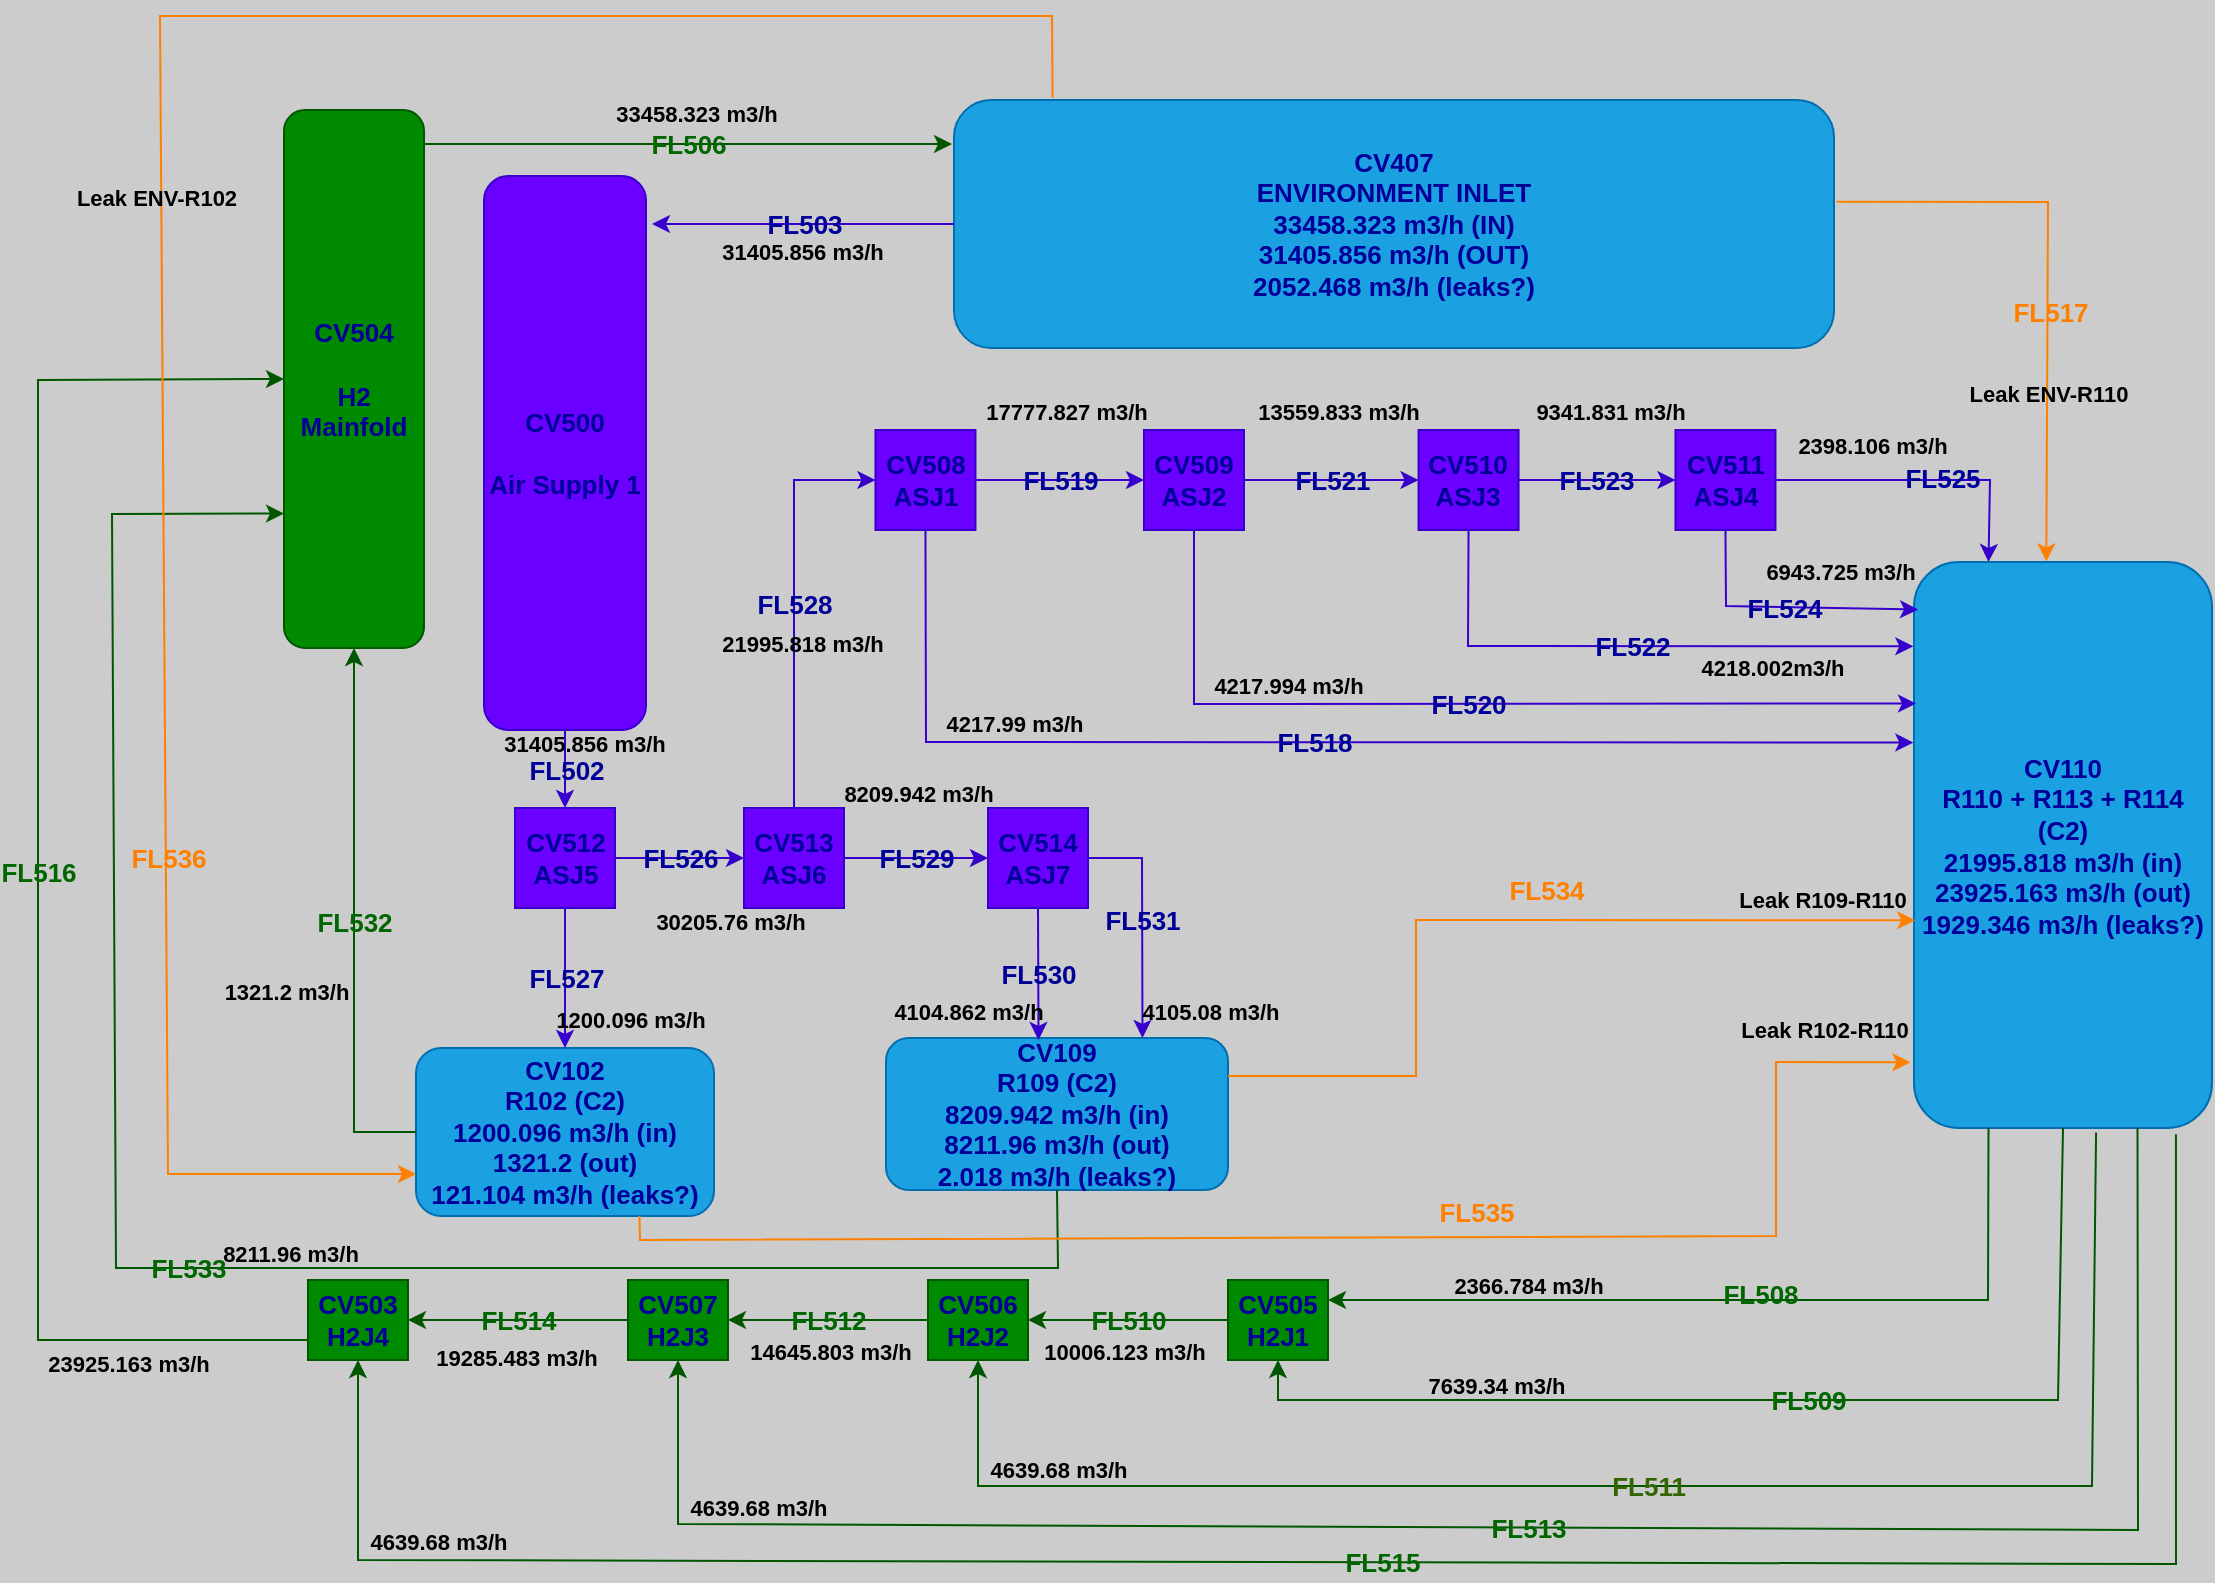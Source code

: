 <mxfile version="20.3.3" type="google"><diagram id="ZTY6EAtgHhBCW0NNY751" name="Página-1"><mxGraphModel grid="0" page="1" gridSize="10" guides="1" tooltips="1" connect="1" arrows="1" fold="1" pageScale="1" pageWidth="1169" pageHeight="827" background="#CCCCCC" math="0" shadow="0"><root><mxCell id="0"/><mxCell id="1" parent="0"/><mxCell id="Qxgob4ZXfyFvWy5lvVW8-7" value="CV110&lt;br style=&quot;font-size: 13px;&quot;&gt;R110 + R113 + R114 (C2)&lt;br&gt;21995.818 m3/h (in)&lt;br&gt;23925.163 m3/h (out)&lt;br&gt;1929.346 m3/h (leaks?)" style="rounded=1;whiteSpace=wrap;align=center;fontSize=13;fillColor=#1ba1e2;fontColor=#000099;strokeColor=#006EAF;html=1;labelBackgroundColor=none;fontStyle=1" vertex="1" parent="1"><mxGeometry x="750" y="411" width="149" height="283" as="geometry"/></mxCell><mxCell id="Qxgob4ZXfyFvWy5lvVW8-10" value="CV500&lt;br style=&quot;font-size: 13px;&quot;&gt;&lt;br style=&quot;font-size: 13px;&quot;&gt;Air Supply 1" style="rounded=1;whiteSpace=wrap;fontSize=13;fillColor=#6a00ff;fontColor=#000099;strokeColor=#3700CC;align=center;html=1;labelBackgroundColor=none;fontStyle=1" vertex="1" parent="1"><mxGeometry x="35" y="218" width="81" height="277" as="geometry"/></mxCell><mxCell id="Qxgob4ZXfyFvWy5lvVW8-11" value="CV508&lt;br style=&quot;font-size: 13px;&quot;&gt;ASJ1" style="whiteSpace=wrap;aspect=fixed;fontSize=13;fillColor=#6a00ff;fontColor=#000099;strokeColor=#3700CC;align=center;html=1;labelBackgroundColor=none;fontStyle=1" vertex="1" parent="1"><mxGeometry x="230.73" y="345" width="50" height="50" as="geometry"/></mxCell><mxCell id="Qxgob4ZXfyFvWy5lvVW8-13" value="CV511&lt;br style=&quot;font-size: 13px;&quot;&gt;ASJ4" style="whiteSpace=wrap;aspect=fixed;fontSize=13;fillColor=#6a00ff;fontColor=#000099;strokeColor=#3700CC;align=center;html=1;labelBackgroundColor=none;fontStyle=1" vertex="1" parent="1"><mxGeometry x="630.73" y="345" width="50" height="50" as="geometry"/></mxCell><mxCell id="Qxgob4ZXfyFvWy5lvVW8-14" value="FL502" style="endArrow=classic;rounded=0;fontSize=13;entryX=0.5;entryY=0;entryDx=0;entryDy=0;fillColor=#6a00ff;strokeColor=#3700CC;align=center;fontColor=#000099;html=1;labelBackgroundColor=none;fontStyle=1;exitX=0.5;exitY=1;exitDx=0;exitDy=0;" edge="1" parent="1" source="Qxgob4ZXfyFvWy5lvVW8-10" target="atDGUoRZNzYKRREQEFat-28"><mxGeometry width="50" height="50" relative="1" as="geometry"><mxPoint x="115.997" y="370.04" as="sourcePoint"/><mxPoint x="229.73" y="465" as="targetPoint"/><Array as="points"/></mxGeometry></mxCell><mxCell id="Qxgob4ZXfyFvWy5lvVW8-20" value="FL525" style="endArrow=classic;rounded=0;fontSize=13;entryX=0.25;entryY=0;entryDx=0;entryDy=0;fillColor=#6a00ff;strokeColor=#3700CC;align=center;fontColor=#000099;html=1;labelBackgroundColor=none;fontStyle=1;exitX=1;exitY=0.5;exitDx=0;exitDy=0;" edge="1" parent="1" source="Qxgob4ZXfyFvWy5lvVW8-13" target="Qxgob4ZXfyFvWy5lvVW8-7"><mxGeometry x="0.124" y="1" width="50" height="50" relative="1" as="geometry"><mxPoint x="680" y="320" as="sourcePoint"/><mxPoint x="550" y="290" as="targetPoint"/><Array as="points"><mxPoint x="788" y="370"/></Array><mxPoint as="offset"/></mxGeometry></mxCell><mxCell id="Qxgob4ZXfyFvWy5lvVW8-27" value="CV407&lt;br style=&quot;font-size: 13px;&quot;&gt;ENVIRONMENT INLET&lt;br&gt;33458.323 m3/h (IN)&lt;br&gt;31405.856 m3/h (OUT)&lt;br&gt;2052.468 m3/h (leaks?)" style="rounded=1;whiteSpace=wrap;fontSize=13;fillColor=#1ba1e2;fontColor=#000099;strokeColor=#006EAF;align=center;html=1;labelBackgroundColor=none;fontStyle=1" vertex="1" parent="1"><mxGeometry x="270" y="180" width="440" height="124" as="geometry"/></mxCell><mxCell id="Qxgob4ZXfyFvWy5lvVW8-28" value="FL503" style="endArrow=classic;rounded=0;fontSize=13;exitX=0;exitY=0.5;exitDx=0;exitDy=0;fillColor=#6a00ff;strokeColor=#3700CC;align=center;fontColor=#000099;html=1;labelBackgroundColor=none;fontStyle=1" edge="1" parent="1" source="Qxgob4ZXfyFvWy5lvVW8-27"><mxGeometry width="50" height="50" relative="1" as="geometry"><mxPoint x="510" y="650" as="sourcePoint"/><mxPoint x="119" y="242" as="targetPoint"/></mxGeometry></mxCell><mxCell id="Eoz5hfGlm3YR76uMCyld-9" value="CV504&lt;br style=&quot;font-size: 13px;&quot;&gt;&lt;br style=&quot;font-size: 13px;&quot;&gt;H2 Mainfold" style="rounded=1;whiteSpace=wrap;fontSize=13;fillColor=#008a00;fontColor=#000099;strokeColor=#005700;align=center;html=1;labelBackgroundColor=none;fontStyle=1" vertex="1" parent="1"><mxGeometry x="-65" y="185" width="70" height="269" as="geometry"/></mxCell><mxCell id="Eoz5hfGlm3YR76uMCyld-13" value="&lt;font color=&quot;#006600&quot;&gt;FL516&lt;/font&gt;" style="edgeStyle=none;orthogonalLoop=1;jettySize=auto;rounded=0;endArrow=classic;startSize=14;endSize=6;sourcePerimeterSpacing=8;targetPerimeterSpacing=8;entryX=0;entryY=0.5;entryDx=0;entryDy=0;fillColor=#008a00;strokeColor=#005700;align=center;fontColor=#000099;html=1;labelBackgroundColor=none;fontStyle=1;fontSize=13;endFill=1;exitX=0;exitY=0.75;exitDx=0;exitDy=0;" edge="1" parent="1" source="Eoz5hfGlm3YR76uMCyld-24" target="Eoz5hfGlm3YR76uMCyld-9"><mxGeometry width="120" relative="1" as="geometry"><mxPoint x="-32" y="686" as="sourcePoint"/><mxPoint x="-36" y="456" as="targetPoint"/><Array as="points"><mxPoint x="-188" y="800"/><mxPoint x="-188" y="320"/></Array></mxGeometry></mxCell><mxCell id="Eoz5hfGlm3YR76uMCyld-15" value="CV505&lt;br style=&quot;font-size: 13px;&quot;&gt;H2J1" style="rounded=0;whiteSpace=wrap;fontSize=13;fillColor=#008a00;fontColor=#000099;strokeColor=#005700;align=center;html=1;labelBackgroundColor=none;fontStyle=1" vertex="1" parent="1"><mxGeometry x="407" y="770" width="50" height="40" as="geometry"/></mxCell><mxCell id="Eoz5hfGlm3YR76uMCyld-16" value="&lt;font color=&quot;#006600&quot;&gt;FL509&lt;/font&gt;" style="endArrow=classic;rounded=0;fontSize=13;entryX=0.5;entryY=1;entryDx=0;entryDy=0;fillColor=#008a00;strokeColor=#005700;align=center;fontColor=#000099;html=1;labelBackgroundColor=none;fontStyle=1;exitX=0.5;exitY=1;exitDx=0;exitDy=0;" edge="1" parent="1" source="Qxgob4ZXfyFvWy5lvVW8-7" target="Eoz5hfGlm3YR76uMCyld-15"><mxGeometry x="-0.044" width="50" height="50" relative="1" as="geometry"><mxPoint x="759" y="688" as="sourcePoint"/><mxPoint x="448.99" y="1050" as="targetPoint"/><Array as="points"><mxPoint x="822" y="830"/><mxPoint x="507" y="830"/><mxPoint x="432" y="830"/></Array><mxPoint as="offset"/></mxGeometry></mxCell><mxCell id="Eoz5hfGlm3YR76uMCyld-17" value="&lt;font color=&quot;#006600&quot;&gt;FL508&lt;/font&gt;" style="endArrow=classic;rounded=0;fontSize=13;entryX=1;entryY=0.25;entryDx=0;entryDy=0;fillColor=#008a00;strokeColor=#005700;align=center;fontColor=#000099;html=1;labelBackgroundColor=none;fontStyle=1;exitX=0.25;exitY=1;exitDx=0;exitDy=0;" edge="1" parent="1" source="Qxgob4ZXfyFvWy5lvVW8-7" target="Eoz5hfGlm3YR76uMCyld-15"><mxGeometry x="-0.038" y="-3" width="50" height="50" relative="1" as="geometry"><mxPoint x="577" y="780" as="sourcePoint"/><mxPoint x="528.99" y="1060" as="targetPoint"/><Array as="points"><mxPoint x="787" y="780"/></Array><mxPoint as="offset"/></mxGeometry></mxCell><mxCell id="Eoz5hfGlm3YR76uMCyld-18" value="CV506&lt;br style=&quot;font-size: 13px;&quot;&gt;H2J2" style="rounded=0;whiteSpace=wrap;fontSize=13;fillColor=#008a00;fontColor=#000099;strokeColor=#005700;align=center;html=1;labelBackgroundColor=none;fontStyle=1" vertex="1" parent="1"><mxGeometry x="257" y="770" width="50" height="40" as="geometry"/></mxCell><mxCell id="Eoz5hfGlm3YR76uMCyld-19" value="&lt;font color=&quot;#006600&quot;&gt;FL510&lt;/font&gt;" style="endArrow=classic;rounded=0;fontSize=13;exitX=0;exitY=0.5;exitDx=0;exitDy=0;entryX=1;entryY=0.5;entryDx=0;entryDy=0;fillColor=#008a00;strokeColor=#005700;align=center;fontColor=#000099;html=1;labelBackgroundColor=none;fontStyle=1" edge="1" parent="1" source="Eoz5hfGlm3YR76uMCyld-15" target="Eoz5hfGlm3YR76uMCyld-18"><mxGeometry width="50" height="50" relative="1" as="geometry"><mxPoint x="418.99" y="1160" as="sourcePoint"/><mxPoint x="468.99" y="1110" as="targetPoint"/><Array as="points"/></mxGeometry></mxCell><mxCell id="Eoz5hfGlm3YR76uMCyld-20" value="&lt;font color=&quot;#336600&quot;&gt;FL511&lt;/font&gt;" style="endArrow=classic;rounded=0;fontSize=13;entryX=0.5;entryY=1;entryDx=0;entryDy=0;fillColor=#008a00;strokeColor=#005700;align=center;fontColor=#000099;html=1;labelBackgroundColor=none;fontStyle=1;exitX=0.611;exitY=1.008;exitDx=0;exitDy=0;exitPerimeter=0;" edge="1" parent="1" source="Qxgob4ZXfyFvWy5lvVW8-7" target="Eoz5hfGlm3YR76uMCyld-18"><mxGeometry width="50" height="50" relative="1" as="geometry"><mxPoint x="579" y="860" as="sourcePoint"/><mxPoint x="468.99" y="1110" as="targetPoint"/><Array as="points"><mxPoint x="839" y="873"/><mxPoint x="282" y="873"/></Array></mxGeometry></mxCell><mxCell id="Eoz5hfGlm3YR76uMCyld-21" value="CV507&lt;br style=&quot;font-size: 13px;&quot;&gt;H2J3" style="rounded=0;whiteSpace=wrap;fontSize=13;fillColor=#008a00;fontColor=#000099;strokeColor=#005700;align=center;html=1;labelBackgroundColor=none;fontStyle=1" vertex="1" parent="1"><mxGeometry x="107" y="770" width="50" height="40" as="geometry"/></mxCell><mxCell id="Eoz5hfGlm3YR76uMCyld-22" value="&lt;font color=&quot;#006600&quot;&gt;FL513&lt;/font&gt;" style="endArrow=classic;rounded=0;fontSize=13;entryX=0.5;entryY=1;entryDx=0;entryDy=0;fillColor=#008a00;strokeColor=#005700;align=center;fontColor=#000099;html=1;labelBackgroundColor=none;fontStyle=1;exitX=0.75;exitY=1;exitDx=0;exitDy=0;" edge="1" parent="1" source="Qxgob4ZXfyFvWy5lvVW8-7" target="Eoz5hfGlm3YR76uMCyld-21"><mxGeometry width="50" height="50" relative="1" as="geometry"><mxPoint x="812" y="880" as="sourcePoint"/><mxPoint x="468.99" y="1110" as="targetPoint"/><Array as="points"><mxPoint x="862" y="895"/><mxPoint x="132" y="892"/></Array></mxGeometry></mxCell><mxCell id="Eoz5hfGlm3YR76uMCyld-23" value="&lt;font color=&quot;#006600&quot;&gt;FL512&lt;/font&gt;" style="endArrow=classic;rounded=0;fontSize=13;exitX=0;exitY=0.5;exitDx=0;exitDy=0;entryX=1;entryY=0.5;entryDx=0;entryDy=0;fillColor=#008a00;strokeColor=#005700;align=center;fontColor=#000099;html=1;labelBackgroundColor=none;fontStyle=1" edge="1" parent="1" source="Eoz5hfGlm3YR76uMCyld-18" target="Eoz5hfGlm3YR76uMCyld-21"><mxGeometry width="50" height="50" relative="1" as="geometry"><mxPoint x="418.99" y="1160" as="sourcePoint"/><mxPoint x="468.99" y="1110" as="targetPoint"/><Array as="points"><mxPoint x="217" y="790"/></Array></mxGeometry></mxCell><mxCell id="Eoz5hfGlm3YR76uMCyld-24" value="CV503&lt;br style=&quot;font-size: 13px;&quot;&gt;H2J4" style="rounded=0;whiteSpace=wrap;fontSize=13;fillColor=#008a00;fontColor=#000099;strokeColor=#005700;align=center;html=1;labelBackgroundColor=none;fontStyle=1" vertex="1" parent="1"><mxGeometry x="-53" y="770" width="50" height="40" as="geometry"/></mxCell><mxCell id="Eoz5hfGlm3YR76uMCyld-25" value="&lt;font color=&quot;#006600&quot;&gt;FL514&lt;/font&gt;" style="endArrow=classic;rounded=0;fontSize=13;exitX=0;exitY=0.5;exitDx=0;exitDy=0;entryX=1;entryY=0.5;entryDx=0;entryDy=0;fillColor=#008a00;strokeColor=#005700;align=center;fontColor=#000099;html=1;labelBackgroundColor=none;fontStyle=1" edge="1" parent="1" source="Eoz5hfGlm3YR76uMCyld-21" target="Eoz5hfGlm3YR76uMCyld-24"><mxGeometry width="50" height="50" relative="1" as="geometry"><mxPoint x="118.99" y="1160" as="sourcePoint"/><mxPoint x="168.99" y="1110" as="targetPoint"/></mxGeometry></mxCell><mxCell id="Eoz5hfGlm3YR76uMCyld-26" value="&lt;font color=&quot;#006600&quot;&gt;FL515&lt;/font&gt;" style="endArrow=classic;rounded=0;fontSize=13;entryX=0.5;entryY=1;entryDx=0;entryDy=0;fillColor=#008a00;strokeColor=#005700;align=center;fontColor=#000099;html=1;labelBackgroundColor=none;fontStyle=1;exitX=0.879;exitY=1.011;exitDx=0;exitDy=0;exitPerimeter=0;" edge="1" parent="1" source="Qxgob4ZXfyFvWy5lvVW8-7" target="Eoz5hfGlm3YR76uMCyld-24"><mxGeometry width="50" height="50" relative="1" as="geometry"><mxPoint x="682" y="893" as="sourcePoint"/><mxPoint x="168.99" y="1110" as="targetPoint"/><Array as="points"><mxPoint x="881" y="912"/><mxPoint x="-28" y="910"/></Array></mxGeometry></mxCell><mxCell id="atDGUoRZNzYKRREQEFat-1" value="CV509&lt;br style=&quot;font-size: 13px;&quot;&gt;ASJ2" style="whiteSpace=wrap;aspect=fixed;fontSize=13;fillColor=#6a00ff;fontColor=#000099;strokeColor=#3700CC;align=center;html=1;labelBackgroundColor=none;fontStyle=1" vertex="1" parent="1"><mxGeometry x="365" y="345" width="50" height="50" as="geometry"/></mxCell><mxCell id="atDGUoRZNzYKRREQEFat-2" value="FL519" style="endArrow=classic;rounded=0;fontSize=13;fillColor=#6a00ff;strokeColor=#3700CC;align=center;fontColor=#000099;html=1;labelBackgroundColor=none;fontStyle=1;entryX=0;entryY=0.5;entryDx=0;entryDy=0;" edge="1" parent="1" source="Qxgob4ZXfyFvWy5lvVW8-11" target="atDGUoRZNzYKRREQEFat-1"><mxGeometry width="50" height="50" relative="1" as="geometry"><mxPoint x="284" y="370" as="sourcePoint"/><mxPoint x="424" y="456" as="targetPoint"/><Array as="points"/></mxGeometry></mxCell><mxCell id="atDGUoRZNzYKRREQEFat-3" value="CV510&lt;br style=&quot;font-size: 13px;&quot;&gt;ASJ3" style="whiteSpace=wrap;aspect=fixed;fontSize=13;fillColor=#6a00ff;fontColor=#000099;strokeColor=#3700CC;align=center;html=1;labelBackgroundColor=none;fontStyle=1" vertex="1" parent="1"><mxGeometry x="502.27" y="345" width="50" height="50" as="geometry"/></mxCell><mxCell id="atDGUoRZNzYKRREQEFat-4" value="FL521" style="endArrow=classic;rounded=0;fontSize=13;fillColor=#6a00ff;strokeColor=#3700CC;align=center;fontColor=#000099;html=1;labelBackgroundColor=none;fontStyle=1;entryX=0;entryY=0.5;entryDx=0;entryDy=0;" edge="1" parent="1" source="atDGUoRZNzYKRREQEFat-1" target="atDGUoRZNzYKRREQEFat-3"><mxGeometry width="50" height="50" relative="1" as="geometry"><mxPoint x="418" y="370" as="sourcePoint"/><mxPoint x="561.27" y="456" as="targetPoint"/><Array as="points"/></mxGeometry></mxCell><mxCell id="atDGUoRZNzYKRREQEFat-8" value="FL523" style="endArrow=classic;rounded=0;fontSize=13;fillColor=#6a00ff;strokeColor=#3700CC;align=center;fontColor=#000099;html=1;labelBackgroundColor=none;fontStyle=1;entryX=0;entryY=0.5;entryDx=0;entryDy=0;" edge="1" parent="1" source="atDGUoRZNzYKRREQEFat-3" target="Qxgob4ZXfyFvWy5lvVW8-13"><mxGeometry width="50" height="50" relative="1" as="geometry"><mxPoint x="552.27" y="369.5" as="sourcePoint"/><mxPoint x="639.54" y="369.5" as="targetPoint"/><Array as="points"/></mxGeometry></mxCell><mxCell id="atDGUoRZNzYKRREQEFat-9" value="FL518" style="endArrow=classic;rounded=0;fontSize=13;fillColor=#6a00ff;strokeColor=#3700CC;align=center;fontColor=#000099;html=1;labelBackgroundColor=none;fontStyle=1;entryX=-0.009;entryY=0.319;entryDx=0;entryDy=0;exitX=0.5;exitY=1;exitDx=0;exitDy=0;entryPerimeter=0;" edge="1" parent="1" source="Qxgob4ZXfyFvWy5lvVW8-11"><mxGeometry width="50" height="50" relative="1" as="geometry"><mxPoint x="290.73" y="380" as="sourcePoint"/><mxPoint x="749.659" y="501.277" as="targetPoint"/><Array as="points"><mxPoint x="256" y="501"/></Array></mxGeometry></mxCell><mxCell id="atDGUoRZNzYKRREQEFat-10" value="4217.99 m3/h" style="edgeLabel;html=1;align=center;verticalAlign=bottom;resizable=0;points=[];labelBackgroundColor=none;fontColor=#000000;fontStyle=1" vertex="1" connectable="0" parent="atDGUoRZNzYKRREQEFat-9"><mxGeometry x="0.352" y="3" relative="1" as="geometry"><mxPoint x="-256" y="2" as="offset"/></mxGeometry></mxCell><mxCell id="atDGUoRZNzYKRREQEFat-11" value="FL520" style="endArrow=classic;rounded=0;fontSize=13;fillColor=#6a00ff;strokeColor=#3700CC;align=center;fontColor=#000099;html=1;labelBackgroundColor=none;fontStyle=1;exitX=0.5;exitY=1;exitDx=0;exitDy=0;entryX=0;entryY=0.25;entryDx=0;entryDy=0;" edge="1" parent="1" source="atDGUoRZNzYKRREQEFat-1"><mxGeometry width="50" height="50" relative="1" as="geometry"><mxPoint x="265.73" y="405" as="sourcePoint"/><mxPoint x="751" y="481.75" as="targetPoint"/><Array as="points"><mxPoint x="390" y="482"/></Array></mxGeometry></mxCell><mxCell id="atDGUoRZNzYKRREQEFat-12" value="4217.994 m3/h" style="edgeLabel;html=1;align=center;verticalAlign=bottom;resizable=0;points=[];labelBackgroundColor=none;fontColor=#000000;fontStyle=1" vertex="1" connectable="0" parent="atDGUoRZNzYKRREQEFat-11"><mxGeometry x="0.352" y="3" relative="1" as="geometry"><mxPoint x="-169" y="3" as="offset"/></mxGeometry></mxCell><mxCell id="atDGUoRZNzYKRREQEFat-13" value="FL522" style="endArrow=classic;rounded=0;fontSize=13;fillColor=#6a00ff;strokeColor=#3700CC;align=center;fontColor=#000099;html=1;labelBackgroundColor=none;fontStyle=1;exitX=0.5;exitY=1;exitDx=0;exitDy=0;entryX=-0.009;entryY=0.149;entryDx=0;entryDy=0;entryPerimeter=0;" edge="1" parent="1" source="atDGUoRZNzYKRREQEFat-3"><mxGeometry width="50" height="50" relative="1" as="geometry"><mxPoint x="400" y="405" as="sourcePoint"/><mxPoint x="749.659" y="453.167" as="targetPoint"/><Array as="points"><mxPoint x="527" y="453"/></Array></mxGeometry></mxCell><mxCell id="atDGUoRZNzYKRREQEFat-14" value="4218.002m3/h" style="edgeLabel;html=1;align=center;verticalAlign=bottom;resizable=0;points=[];labelBackgroundColor=none;fontColor=#000000;fontStyle=1" vertex="1" connectable="0" parent="atDGUoRZNzYKRREQEFat-13"><mxGeometry x="0.352" y="3" relative="1" as="geometry"><mxPoint x="20" y="22" as="offset"/></mxGeometry></mxCell><mxCell id="atDGUoRZNzYKRREQEFat-15" value="FL524" style="endArrow=classic;rounded=0;fontSize=13;fillColor=#6a00ff;strokeColor=#3700CC;align=center;fontColor=#000099;html=1;labelBackgroundColor=none;fontStyle=1;exitX=0.5;exitY=1;exitDx=0;exitDy=0;entryX=0.007;entryY=0.084;entryDx=0;entryDy=0;entryPerimeter=0;" edge="1" parent="1" source="Qxgob4ZXfyFvWy5lvVW8-13"><mxGeometry width="50" height="50" relative="1" as="geometry"><mxPoint x="537.27" y="405" as="sourcePoint"/><mxPoint x="752.043" y="434.772" as="targetPoint"/><Array as="points"><mxPoint x="656" y="433"/></Array></mxGeometry></mxCell><mxCell id="atDGUoRZNzYKRREQEFat-16" value="6943.725 m3/h" style="edgeLabel;html=1;align=center;verticalAlign=bottom;resizable=0;points=[];labelBackgroundColor=none;fontColor=#000000;fontStyle=1" vertex="1" connectable="0" parent="atDGUoRZNzYKRREQEFat-15"><mxGeometry x="0.352" y="3" relative="1" as="geometry"><mxPoint x="4" y="-6" as="offset"/></mxGeometry></mxCell><mxCell id="atDGUoRZNzYKRREQEFat-17" value="2398.106 m3/h" style="edgeLabel;html=1;align=center;verticalAlign=bottom;resizable=0;points=[];labelBackgroundColor=none;fontColor=#000000;fontStyle=1" vertex="1" connectable="0" parent="1"><mxGeometry x="738.005" y="359.996" as="geometry"><mxPoint x="-9" y="2" as="offset"/></mxGeometry></mxCell><mxCell id="atDGUoRZNzYKRREQEFat-18" value="&lt;font color=&quot;#ff8000&quot;&gt;FL517&lt;/font&gt;" style="endArrow=classic;rounded=0;fontSize=13;fillColor=#6a00ff;strokeColor=#FF8000;align=center;fontColor=#000099;html=1;labelBackgroundColor=none;fontStyle=1;exitX=1.003;exitY=0.41;exitDx=0;exitDy=0;exitPerimeter=0;entryX=0.444;entryY=-0.001;entryDx=0;entryDy=0;entryPerimeter=0;" edge="1" parent="1" source="Qxgob4ZXfyFvWy5lvVW8-27" target="Qxgob4ZXfyFvWy5lvVW8-7"><mxGeometry x="0.124" y="1" width="50" height="50" relative="1" as="geometry"><mxPoint x="747" y="234" as="sourcePoint"/><mxPoint x="919" y="408" as="targetPoint"/><Array as="points"><mxPoint x="817" y="231"/></Array><mxPoint as="offset"/></mxGeometry></mxCell><mxCell id="atDGUoRZNzYKRREQEFat-19" value="Leak ENV-R110" style="edgeLabel;html=1;align=center;verticalAlign=middle;resizable=0;points=[];fontColor=#000000;fontStyle=1;labelBackgroundColor=none;" vertex="1" connectable="0" parent="atDGUoRZNzYKRREQEFat-18"><mxGeometry x="-0.227" y="2" relative="1" as="geometry"><mxPoint x="-2" y="91" as="offset"/></mxGeometry></mxCell><mxCell id="atDGUoRZNzYKRREQEFat-20" value="2366.784 m3/h" style="edgeLabel;html=1;align=center;verticalAlign=bottom;resizable=0;points=[];labelBackgroundColor=none;fontColor=#000000;fontStyle=1" vertex="1" connectable="0" parent="1"><mxGeometry x="557.0" y="781" as="geometry"/></mxCell><mxCell id="atDGUoRZNzYKRREQEFat-21" value="7639.34 m3/h" style="edgeLabel;html=1;align=center;verticalAlign=bottom;resizable=0;points=[];labelBackgroundColor=none;fontColor=#000000;fontStyle=1" vertex="1" connectable="0" parent="1"><mxGeometry x="541.0" y="831" as="geometry"/></mxCell><mxCell id="atDGUoRZNzYKRREQEFat-23" value="4639.68 m3/h" style="edgeLabel;html=1;align=center;verticalAlign=bottom;resizable=0;points=[];labelBackgroundColor=none;fontColor=#000000;fontStyle=1" vertex="1" connectable="0" parent="1"><mxGeometry x="321.5" y="873" as="geometry"/></mxCell><mxCell id="atDGUoRZNzYKRREQEFat-24" value="4639.68 m3/h" style="edgeLabel;html=1;align=center;verticalAlign=bottom;resizable=0;points=[];labelBackgroundColor=none;fontColor=#000000;fontStyle=1" vertex="1" connectable="0" parent="1"><mxGeometry x="172.0" y="892" as="geometry"/></mxCell><mxCell id="atDGUoRZNzYKRREQEFat-25" value="4639.68 m3/h" style="edgeLabel;html=1;align=center;verticalAlign=bottom;resizable=0;points=[];labelBackgroundColor=none;fontColor=#000000;fontStyle=1" vertex="1" connectable="0" parent="1"><mxGeometry x="12.0" y="909" as="geometry"/></mxCell><mxCell id="atDGUoRZNzYKRREQEFat-26" value="&lt;font color=&quot;#006600&quot;&gt;FL506&lt;/font&gt;" style="edgeStyle=none;orthogonalLoop=1;jettySize=auto;rounded=0;endArrow=classic;startSize=14;endSize=6;sourcePerimeterSpacing=8;targetPerimeterSpacing=8;fillColor=#008a00;strokeColor=#005700;align=center;fontColor=#000099;html=1;labelBackgroundColor=none;fontStyle=1;fontSize=13;endFill=1;exitX=1;exitY=0.063;exitDx=0;exitDy=0;exitPerimeter=0;" edge="1" parent="1" source="Eoz5hfGlm3YR76uMCyld-9"><mxGeometry width="120" relative="1" as="geometry"><mxPoint x="130" y="601" as="sourcePoint"/><mxPoint x="269" y="202" as="targetPoint"/><Array as="points"/></mxGeometry></mxCell><mxCell id="atDGUoRZNzYKRREQEFat-27" value="CV513&lt;br style=&quot;font-size: 13px;&quot;&gt;ASJ6" style="whiteSpace=wrap;aspect=fixed;fontSize=13;fillColor=#6a00ff;fontColor=#000099;strokeColor=#3700CC;align=center;html=1;labelBackgroundColor=none;fontStyle=1" vertex="1" parent="1"><mxGeometry x="165" y="534" width="50" height="50" as="geometry"/></mxCell><mxCell id="atDGUoRZNzYKRREQEFat-28" value="CV512&lt;br style=&quot;font-size: 13px;&quot;&gt;ASJ5" style="whiteSpace=wrap;aspect=fixed;fontSize=13;fillColor=#6a00ff;fontColor=#000099;strokeColor=#3700CC;align=center;html=1;labelBackgroundColor=none;fontStyle=1" vertex="1" parent="1"><mxGeometry x="50.5" y="534" width="50" height="50" as="geometry"/></mxCell><mxCell id="atDGUoRZNzYKRREQEFat-29" value="FL526" style="endArrow=classic;rounded=0;fontSize=13;fillColor=#6a00ff;strokeColor=#3700CC;align=center;fontColor=#000099;html=1;labelBackgroundColor=none;fontStyle=1;exitX=1;exitY=0.5;exitDx=0;exitDy=0;entryX=0;entryY=0.5;entryDx=0;entryDy=0;" edge="1" parent="1" source="atDGUoRZNzYKRREQEFat-28" target="atDGUoRZNzYKRREQEFat-27"><mxGeometry width="50" height="50" relative="1" as="geometry"><mxPoint x="269.86" y="588" as="sourcePoint"/><mxPoint x="311" y="640" as="targetPoint"/><Array as="points"><mxPoint x="115" y="559"/></Array></mxGeometry></mxCell><mxCell id="atDGUoRZNzYKRREQEFat-31" value="FL528" style="endArrow=classic;rounded=0;fontSize=13;fillColor=#6a00ff;strokeColor=#3700CC;align=center;fontColor=#000099;html=1;labelBackgroundColor=none;fontStyle=1;entryX=0;entryY=0.5;entryDx=0;entryDy=0;exitX=0.5;exitY=0;exitDx=0;exitDy=0;" edge="1" parent="1" source="atDGUoRZNzYKRREQEFat-27" target="Qxgob4ZXfyFvWy5lvVW8-11"><mxGeometry width="50" height="50" relative="1" as="geometry"><mxPoint x="201.5" y="675" as="sourcePoint"/><mxPoint x="270" y="675" as="targetPoint"/><Array as="points"><mxPoint x="190" y="370"/></Array></mxGeometry></mxCell><mxCell id="atDGUoRZNzYKRREQEFat-32" value="CV102&lt;br style=&quot;font-size: 13px;&quot;&gt;R102 (C2)&lt;br&gt;1200.096 m3/h (in)&lt;br&gt;1321.2 (out)&lt;br&gt;121.104 m3/h (leaks?)" style="rounded=1;whiteSpace=wrap;align=center;fontSize=13;fillColor=#1ba1e2;fontColor=#000099;strokeColor=#006EAF;html=1;labelBackgroundColor=none;fontStyle=1" vertex="1" parent="1"><mxGeometry x="1" y="654" width="149" height="84" as="geometry"/></mxCell><mxCell id="atDGUoRZNzYKRREQEFat-33" value="FL527" style="endArrow=classic;rounded=0;fontSize=13;entryX=0.5;entryY=0;entryDx=0;entryDy=0;fillColor=#6a00ff;strokeColor=#3700CC;align=center;fontColor=#000099;html=1;labelBackgroundColor=none;fontStyle=1;exitX=0.5;exitY=1;exitDx=0;exitDy=0;" edge="1" parent="1" source="atDGUoRZNzYKRREQEFat-28" target="atDGUoRZNzYKRREQEFat-32"><mxGeometry width="50" height="50" relative="1" as="geometry"><mxPoint x="85.5" y="505" as="sourcePoint"/><mxPoint x="85.5" y="544" as="targetPoint"/><Array as="points"/></mxGeometry></mxCell><mxCell id="atDGUoRZNzYKRREQEFat-34" value="1200.096 m3/h" style="edgeLabel;html=1;align=center;verticalAlign=bottom;resizable=0;points=[];labelBackgroundColor=none;fontColor=#000000;fontStyle=1" vertex="1" connectable="0" parent="1"><mxGeometry x="92.001" y="630.998" as="geometry"><mxPoint x="16" y="18" as="offset"/></mxGeometry></mxCell><mxCell id="atDGUoRZNzYKRREQEFat-35" value="FL529" style="endArrow=classic;rounded=0;fontSize=13;fillColor=#6a00ff;strokeColor=#3700CC;align=center;fontColor=#000099;html=1;labelBackgroundColor=none;fontStyle=1;exitX=1;exitY=0.5;exitDx=0;exitDy=0;entryX=0;entryY=0.5;entryDx=0;entryDy=0;" edge="1" parent="1" source="atDGUoRZNzYKRREQEFat-27" target="atDGUoRZNzYKRREQEFat-36"><mxGeometry width="50" height="50" relative="1" as="geometry"><mxPoint x="361" y="558.5" as="sourcePoint"/><mxPoint x="287" y="559" as="targetPoint"/><Array as="points"/></mxGeometry></mxCell><mxCell id="atDGUoRZNzYKRREQEFat-36" value="CV514&lt;br style=&quot;font-size: 13px;&quot;&gt;ASJ7" style="whiteSpace=wrap;aspect=fixed;fontSize=13;fillColor=#6a00ff;fontColor=#000099;strokeColor=#3700CC;align=center;html=1;labelBackgroundColor=none;fontStyle=1" vertex="1" parent="1"><mxGeometry x="287" y="534" width="50" height="50" as="geometry"/></mxCell><mxCell id="atDGUoRZNzYKRREQEFat-38" value="CV109&lt;br style=&quot;font-size: 13px;&quot;&gt;R109 (C2)&lt;br&gt;8209.942 m3/h (in)&lt;br&gt;8211.96 m3/h (out)&lt;br&gt;2.018 m3/h (leaks?)" style="rounded=1;whiteSpace=wrap;align=center;fontSize=13;fillColor=#1ba1e2;fontColor=#000099;strokeColor=#006EAF;html=1;labelBackgroundColor=none;fontStyle=1" vertex="1" parent="1"><mxGeometry x="236" y="649" width="171" height="76" as="geometry"/></mxCell><mxCell id="atDGUoRZNzYKRREQEFat-39" value="FL530" style="endArrow=classic;rounded=0;fontSize=13;fillColor=#6a00ff;strokeColor=#3700CC;align=center;fontColor=#000099;html=1;labelBackgroundColor=none;fontStyle=1;exitX=0.5;exitY=1;exitDx=0;exitDy=0;entryX=0.446;entryY=0.013;entryDx=0;entryDy=0;entryPerimeter=0;" edge="1" parent="1" source="atDGUoRZNzYKRREQEFat-36" target="atDGUoRZNzYKRREQEFat-38"><mxGeometry width="50" height="50" relative="1" as="geometry"><mxPoint x="360" y="619" as="sourcePoint"/><mxPoint x="432" y="619" as="targetPoint"/><Array as="points"/></mxGeometry></mxCell><mxCell id="atDGUoRZNzYKRREQEFat-40" value="4104.862 m3/h" style="edgeLabel;html=1;align=center;verticalAlign=bottom;resizable=0;points=[];labelBackgroundColor=none;fontColor=#000000;fontStyle=1" vertex="1" connectable="0" parent="1"><mxGeometry x="261.001" y="626.998" as="geometry"><mxPoint x="16" y="18" as="offset"/></mxGeometry></mxCell><mxCell id="atDGUoRZNzYKRREQEFat-41" value="FL531" style="endArrow=classic;rounded=0;fontSize=13;fillColor=#6a00ff;strokeColor=#3700CC;align=center;fontColor=#000099;html=1;labelBackgroundColor=none;fontStyle=1;exitX=1;exitY=0.5;exitDx=0;exitDy=0;entryX=0.75;entryY=0;entryDx=0;entryDy=0;" edge="1" parent="1" source="atDGUoRZNzYKRREQEFat-36" target="atDGUoRZNzYKRREQEFat-38"><mxGeometry width="50" height="50" relative="1" as="geometry"><mxPoint x="322" y="594" as="sourcePoint"/><mxPoint x="322.266" y="659.988" as="targetPoint"/><Array as="points"><mxPoint x="364" y="559"/></Array></mxGeometry></mxCell><mxCell id="atDGUoRZNzYKRREQEFat-42" value="4105.08 m3/h" style="edgeLabel;html=1;align=center;verticalAlign=bottom;resizable=0;points=[];labelBackgroundColor=none;fontColor=#000000;fontStyle=1" vertex="1" connectable="0" parent="1"><mxGeometry x="382.001" y="626.998" as="geometry"><mxPoint x="16" y="18" as="offset"/></mxGeometry></mxCell><mxCell id="atDGUoRZNzYKRREQEFat-43" value="&lt;font color=&quot;#006600&quot;&gt;FL532&lt;/font&gt;" style="edgeStyle=none;orthogonalLoop=1;jettySize=auto;rounded=0;endArrow=classic;startSize=14;endSize=6;sourcePerimeterSpacing=8;targetPerimeterSpacing=8;fillColor=#008a00;strokeColor=#005700;align=center;fontColor=#000099;html=1;labelBackgroundColor=none;fontStyle=1;fontSize=13;endFill=1;exitX=0;exitY=0.5;exitDx=0;exitDy=0;entryX=0.5;entryY=1;entryDx=0;entryDy=0;" edge="1" parent="1" source="atDGUoRZNzYKRREQEFat-32" target="Eoz5hfGlm3YR76uMCyld-9"><mxGeometry width="120" relative="1" as="geometry"><mxPoint x="-43" y="810" as="sourcePoint"/><mxPoint x="-28" y="452" as="targetPoint"/><Array as="points"><mxPoint x="-30" y="696"/></Array></mxGeometry></mxCell><mxCell id="atDGUoRZNzYKRREQEFat-44" value="1321.2 m3/h" style="edgeLabel;html=1;align=center;verticalAlign=bottom;resizable=0;points=[];labelBackgroundColor=none;fontColor=#000000;fontStyle=1" vertex="1" connectable="0" parent="1"><mxGeometry x="-79.999" y="616.998" as="geometry"><mxPoint x="16" y="18" as="offset"/></mxGeometry></mxCell><mxCell id="atDGUoRZNzYKRREQEFat-45" value="&lt;font color=&quot;#006600&quot;&gt;FL533&lt;/font&gt;" style="edgeStyle=none;orthogonalLoop=1;jettySize=auto;rounded=0;endArrow=classic;startSize=14;endSize=6;sourcePerimeterSpacing=8;targetPerimeterSpacing=8;fillColor=#008a00;strokeColor=#005700;align=center;fontColor=#000099;html=1;labelBackgroundColor=none;fontStyle=1;fontSize=13;endFill=1;exitX=0.5;exitY=1;exitDx=0;exitDy=0;entryX=0;entryY=0.75;entryDx=0;entryDy=0;" edge="1" parent="1" source="atDGUoRZNzYKRREQEFat-38" target="Eoz5hfGlm3YR76uMCyld-9"><mxGeometry x="-0.026" width="120" relative="1" as="geometry"><mxPoint x="11" y="706" as="sourcePoint"/><mxPoint x="-20" y="464" as="targetPoint"/><Array as="points"><mxPoint x="322" y="764"/><mxPoint x="-149" y="764"/><mxPoint x="-151" y="387"/></Array><mxPoint as="offset"/></mxGeometry></mxCell><mxCell id="atDGUoRZNzYKRREQEFat-46" value="8211.96 m3/h" style="edgeLabel;html=1;align=center;verticalAlign=bottom;resizable=0;points=[];labelBackgroundColor=none;fontColor=#000000;fontStyle=1" vertex="1" connectable="0" parent="1"><mxGeometry x="-77.999" y="747.998" as="geometry"><mxPoint x="16" y="18" as="offset"/></mxGeometry></mxCell><mxCell id="atDGUoRZNzYKRREQEFat-47" value="&lt;font color=&quot;#ff8000&quot;&gt;FL534&lt;/font&gt;" style="endArrow=classic;rounded=0;fontSize=13;fillColor=#6a00ff;strokeColor=#FF8000;align=center;fontColor=#000099;html=1;labelBackgroundColor=none;fontStyle=1;exitX=1;exitY=0.25;exitDx=0;exitDy=0;entryX=0.004;entryY=0.633;entryDx=0;entryDy=0;entryPerimeter=0;" edge="1" parent="1" source="atDGUoRZNzYKRREQEFat-38" target="Qxgob4ZXfyFvWy5lvVW8-7"><mxGeometry x="0.124" y="15" width="50" height="50" relative="1" as="geometry"><mxPoint x="532.0" y="623" as="sourcePoint"/><mxPoint x="636.836" y="802.877" as="targetPoint"/><Array as="points"><mxPoint x="501" y="668"/><mxPoint x="501" y="590"/></Array><mxPoint as="offset"/></mxGeometry></mxCell><mxCell id="atDGUoRZNzYKRREQEFat-48" value="Leak R109-R110" style="edgeLabel;html=1;align=center;verticalAlign=middle;resizable=0;points=[];fontColor=#000000;fontStyle=1;labelBackgroundColor=none;" vertex="1" connectable="0" parent="atDGUoRZNzYKRREQEFat-47"><mxGeometry x="-0.227" y="2" relative="1" as="geometry"><mxPoint x="205" y="-19" as="offset"/></mxGeometry></mxCell><mxCell id="atDGUoRZNzYKRREQEFat-49" value="&lt;font color=&quot;#ff8000&quot;&gt;FL535&lt;/font&gt;" style="endArrow=classic;rounded=0;fontSize=13;fillColor=#6a00ff;strokeColor=#FF8000;align=center;fontColor=#000099;html=1;labelBackgroundColor=none;fontStyle=1;exitX=0.75;exitY=1;exitDx=0;exitDy=0;entryX=-0.012;entryY=0.884;entryDx=0;entryDy=0;entryPerimeter=0;" edge="1" parent="1" source="atDGUoRZNzYKRREQEFat-32" target="Qxgob4ZXfyFvWy5lvVW8-7"><mxGeometry x="0.172" y="13" width="50" height="50" relative="1" as="geometry"><mxPoint x="417" y="678" as="sourcePoint"/><mxPoint x="759.851" y="677.681" as="targetPoint"/><Array as="points"><mxPoint x="113" y="750"/><mxPoint x="681" y="748"/><mxPoint x="681" y="661"/></Array><mxPoint as="offset"/></mxGeometry></mxCell><mxCell id="atDGUoRZNzYKRREQEFat-50" value="Leak R102-R110" style="edgeLabel;html=1;align=center;verticalAlign=middle;resizable=0;points=[];fontColor=#000000;fontStyle=1;labelBackgroundColor=none;" vertex="1" connectable="0" parent="atDGUoRZNzYKRREQEFat-49"><mxGeometry x="-0.227" y="2" relative="1" as="geometry"><mxPoint x="320" y="-102" as="offset"/></mxGeometry></mxCell><mxCell id="aUmbDNlzXaOxuWLrZxkr-1" value="&lt;font color=&quot;#ff8000&quot;&gt;FL536&lt;/font&gt;" style="endArrow=classic;rounded=0;fontSize=13;fillColor=#6a00ff;strokeColor=#FF8000;align=center;fontColor=#000099;html=1;labelBackgroundColor=none;fontStyle=1;exitX=0.112;exitY=-0.01;exitDx=0;exitDy=0;exitPerimeter=0;entryX=0;entryY=0.75;entryDx=0;entryDy=0;" edge="1" parent="1" source="Qxgob4ZXfyFvWy5lvVW8-27" target="atDGUoRZNzYKRREQEFat-32"><mxGeometry x="0.526" y="1" width="50" height="50" relative="1" as="geometry"><mxPoint x="191.0" y="300" as="sourcePoint"/><mxPoint x="-117" y="706" as="targetPoint"/><Array as="points"><mxPoint x="319" y="138"/><mxPoint x="-127" y="138"/><mxPoint x="-123" y="717"/><mxPoint x="-99" y="717"/></Array><mxPoint as="offset"/></mxGeometry></mxCell><mxCell id="aUmbDNlzXaOxuWLrZxkr-2" value="Leak ENV-R102" style="edgeLabel;html=1;align=center;verticalAlign=middle;resizable=0;points=[];fontColor=#000000;fontStyle=1;labelBackgroundColor=none;" connectable="0" vertex="1" parent="aUmbDNlzXaOxuWLrZxkr-1"><mxGeometry x="-0.227" y="2" relative="1" as="geometry"><mxPoint x="-29" y="89" as="offset"/></mxGeometry></mxCell><mxCell id="rqg1WpHybRoWD5sjgqP6-1" value="31405.856 m3/h" style="edgeLabel;html=1;align=center;verticalAlign=bottom;resizable=0;points=[];labelBackgroundColor=none;fontColor=#000000;fontStyle=1" connectable="0" vertex="1" parent="1"><mxGeometry x="203.005" y="262.996" as="geometry"><mxPoint x="-9" y="2" as="offset"/></mxGeometry></mxCell><mxCell id="rqg1WpHybRoWD5sjgqP6-2" value="31405.856 m3/h" style="edgeLabel;html=1;align=center;verticalAlign=bottom;resizable=0;points=[];labelBackgroundColor=none;fontColor=#000000;fontStyle=1" connectable="0" vertex="1" parent="1"><mxGeometry x="94.005" y="508.996" as="geometry"><mxPoint x="-9" y="2" as="offset"/></mxGeometry></mxCell><mxCell id="rqg1WpHybRoWD5sjgqP6-3" value="30205.76&amp;nbsp;m3/h" style="edgeLabel;html=1;align=center;verticalAlign=bottom;resizable=0;points=[];labelBackgroundColor=none;fontColor=#000000;fontStyle=1" connectable="0" vertex="1" parent="1"><mxGeometry x="167.005" y="597.996" as="geometry"><mxPoint x="-9" y="2" as="offset"/></mxGeometry></mxCell><mxCell id="rqg1WpHybRoWD5sjgqP6-4" value="21995.818 m3/h" style="edgeLabel;html=1;align=center;verticalAlign=bottom;resizable=0;points=[];labelBackgroundColor=none;fontColor=#000000;fontStyle=1" connectable="0" vertex="1" parent="1"><mxGeometry x="203.005" y="458.996" as="geometry"><mxPoint x="-9" y="2" as="offset"/></mxGeometry></mxCell><mxCell id="rqg1WpHybRoWD5sjgqP6-5" value="8209.942 m3/h" style="edgeLabel;html=1;align=center;verticalAlign=bottom;resizable=0;points=[];labelBackgroundColor=none;fontColor=#000000;fontStyle=1" connectable="0" vertex="1" parent="1"><mxGeometry x="236.001" y="517.998" as="geometry"><mxPoint x="16" y="18" as="offset"/></mxGeometry></mxCell><mxCell id="rqg1WpHybRoWD5sjgqP6-6" value="17777.827 m3/h" style="edgeLabel;html=1;align=center;verticalAlign=bottom;resizable=0;points=[];labelBackgroundColor=none;fontColor=#000000;fontStyle=1" connectable="0" vertex="1" parent="1"><mxGeometry x="326.001" y="344.998" as="geometry"/></mxCell><mxCell id="rqg1WpHybRoWD5sjgqP6-7" value="13559.833 m3/h" style="edgeLabel;html=1;align=center;verticalAlign=bottom;resizable=0;points=[];labelBackgroundColor=none;fontColor=#000000;fontStyle=1" connectable="0" vertex="1" parent="1"><mxGeometry x="462.001" y="344.998" as="geometry"/></mxCell><mxCell id="rqg1WpHybRoWD5sjgqP6-8" value="9341.831 m3/h" style="edgeLabel;html=1;align=center;verticalAlign=bottom;resizable=0;points=[];labelBackgroundColor=none;fontColor=#000000;fontStyle=1" connectable="0" vertex="1" parent="1"><mxGeometry x="598.001" y="344.998" as="geometry"/></mxCell><mxCell id="rqg1WpHybRoWD5sjgqP6-9" value="10006.123 m3/h" style="edgeLabel;html=1;align=center;verticalAlign=bottom;resizable=0;points=[];labelBackgroundColor=none;fontColor=#000000;fontStyle=1" connectable="0" vertex="1" parent="1"><mxGeometry x="355.0" y="814" as="geometry"/></mxCell><mxCell id="rqg1WpHybRoWD5sjgqP6-10" value="14645.803 m3/h" style="edgeLabel;html=1;align=center;verticalAlign=bottom;resizable=0;points=[];labelBackgroundColor=none;fontColor=#000000;fontStyle=1" connectable="0" vertex="1" parent="1"><mxGeometry x="208.0" y="814" as="geometry"/></mxCell><mxCell id="rqg1WpHybRoWD5sjgqP6-11" value="19285.483 m3/h" style="edgeLabel;html=1;align=center;verticalAlign=bottom;resizable=0;points=[];labelBackgroundColor=none;fontColor=#000000;fontStyle=1" connectable="0" vertex="1" parent="1"><mxGeometry x="50.5" y="817" as="geometry"/></mxCell><mxCell id="rqg1WpHybRoWD5sjgqP6-12" value="23925.163 m3/h" style="edgeLabel;html=1;align=center;verticalAlign=bottom;resizable=0;points=[];labelBackgroundColor=none;fontColor=#000000;fontStyle=1" connectable="0" vertex="1" parent="1"><mxGeometry x="-143.0" y="820" as="geometry"/></mxCell><mxCell id="rqg1WpHybRoWD5sjgqP6-13" value="33458.323 m3/h" style="edgeLabel;html=1;align=center;verticalAlign=bottom;resizable=0;points=[];labelBackgroundColor=none;fontColor=#000000;fontStyle=1" connectable="0" vertex="1" parent="1"><mxGeometry x="141.0" y="195" as="geometry"/></mxCell></root></mxGraphModel></diagram></mxfile>